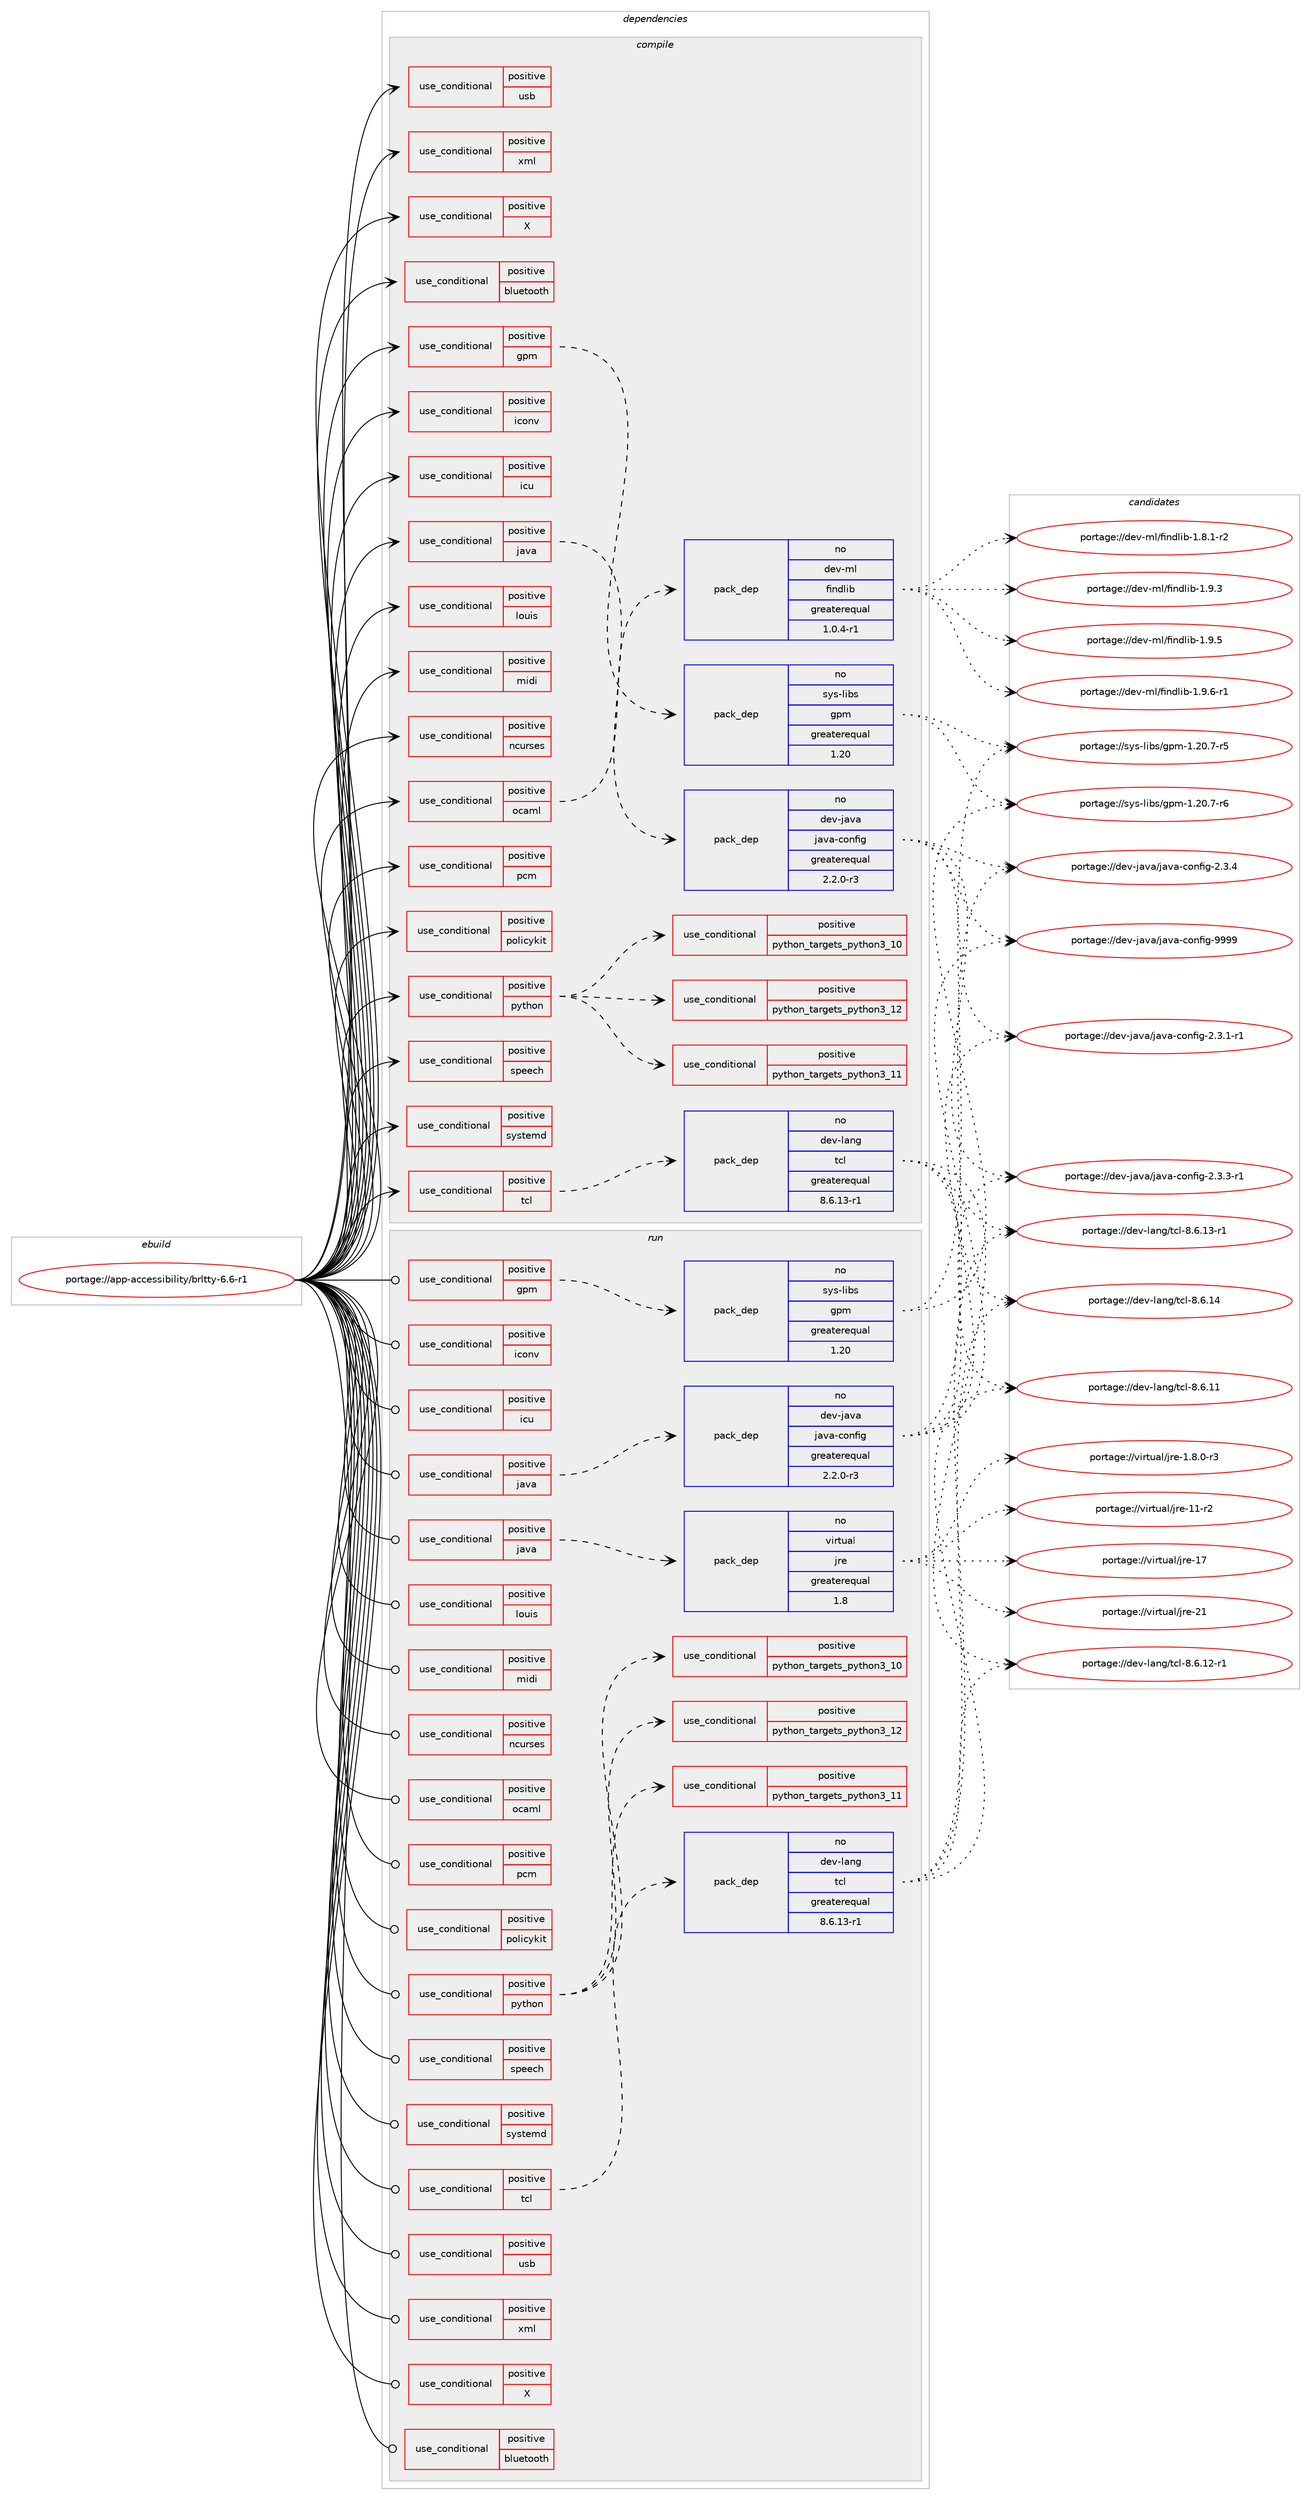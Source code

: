 digraph prolog {

# *************
# Graph options
# *************

newrank=true;
concentrate=true;
compound=true;
graph [rankdir=LR,fontname=Helvetica,fontsize=10,ranksep=1.5];#, ranksep=2.5, nodesep=0.2];
edge  [arrowhead=vee];
node  [fontname=Helvetica,fontsize=10];

# **********
# The ebuild
# **********

subgraph cluster_leftcol {
color=gray;
rank=same;
label=<<i>ebuild</i>>;
id [label="portage://app-accessibility/brltty-6.6-r1", color=red, width=4, href="../app-accessibility/brltty-6.6-r1.svg"];
}

# ****************
# The dependencies
# ****************

subgraph cluster_midcol {
color=gray;
label=<<i>dependencies</i>>;
subgraph cluster_compile {
fillcolor="#eeeeee";
style=filled;
label=<<i>compile</i>>;
subgraph cond29 {
dependency78 [label=<<TABLE BORDER="0" CELLBORDER="1" CELLSPACING="0" CELLPADDING="4"><TR><TD ROWSPAN="3" CELLPADDING="10">use_conditional</TD></TR><TR><TD>positive</TD></TR><TR><TD>X</TD></TR></TABLE>>, shape=none, color=red];
# *** BEGIN UNKNOWN DEPENDENCY TYPE (TODO) ***
# dependency78 -> package_dependency(portage://app-accessibility/brltty-6.6-r1,install,no,app-accessibility,at-spi2-core,none,[,,],[slot(2)],[])
# *** END UNKNOWN DEPENDENCY TYPE (TODO) ***

# *** BEGIN UNKNOWN DEPENDENCY TYPE (TODO) ***
# dependency78 -> package_dependency(portage://app-accessibility/brltty-6.6-r1,install,no,sys-apps,dbus,none,[,,],[],[])
# *** END UNKNOWN DEPENDENCY TYPE (TODO) ***

# *** BEGIN UNKNOWN DEPENDENCY TYPE (TODO) ***
# dependency78 -> package_dependency(portage://app-accessibility/brltty-6.6-r1,install,no,x11-libs,libX11,none,[,,],[],[])
# *** END UNKNOWN DEPENDENCY TYPE (TODO) ***

# *** BEGIN UNKNOWN DEPENDENCY TYPE (TODO) ***
# dependency78 -> package_dependency(portage://app-accessibility/brltty-6.6-r1,install,no,x11-libs,libXaw,none,[,,],[],[])
# *** END UNKNOWN DEPENDENCY TYPE (TODO) ***

# *** BEGIN UNKNOWN DEPENDENCY TYPE (TODO) ***
# dependency78 -> package_dependency(portage://app-accessibility/brltty-6.6-r1,install,no,x11-libs,libXfixes,none,[,,],[],[])
# *** END UNKNOWN DEPENDENCY TYPE (TODO) ***

# *** BEGIN UNKNOWN DEPENDENCY TYPE (TODO) ***
# dependency78 -> package_dependency(portage://app-accessibility/brltty-6.6-r1,install,no,x11-libs,libXt,none,[,,],[],[])
# *** END UNKNOWN DEPENDENCY TYPE (TODO) ***

# *** BEGIN UNKNOWN DEPENDENCY TYPE (TODO) ***
# dependency78 -> package_dependency(portage://app-accessibility/brltty-6.6-r1,install,no,x11-libs,libXtst,none,[,,],[],[])
# *** END UNKNOWN DEPENDENCY TYPE (TODO) ***

}
id:e -> dependency78:w [weight=20,style="solid",arrowhead="vee"];
subgraph cond30 {
dependency79 [label=<<TABLE BORDER="0" CELLBORDER="1" CELLSPACING="0" CELLPADDING="4"><TR><TD ROWSPAN="3" CELLPADDING="10">use_conditional</TD></TR><TR><TD>positive</TD></TR><TR><TD>bluetooth</TD></TR></TABLE>>, shape=none, color=red];
# *** BEGIN UNKNOWN DEPENDENCY TYPE (TODO) ***
# dependency79 -> package_dependency(portage://app-accessibility/brltty-6.6-r1,install,no,sys-apps,dbus,none,[,,],[],[])
# *** END UNKNOWN DEPENDENCY TYPE (TODO) ***

# *** BEGIN UNKNOWN DEPENDENCY TYPE (TODO) ***
# dependency79 -> package_dependency(portage://app-accessibility/brltty-6.6-r1,install,no,net-wireless,bluez,none,[,,],[],[])
# *** END UNKNOWN DEPENDENCY TYPE (TODO) ***

}
id:e -> dependency79:w [weight=20,style="solid",arrowhead="vee"];
subgraph cond31 {
dependency80 [label=<<TABLE BORDER="0" CELLBORDER="1" CELLSPACING="0" CELLPADDING="4"><TR><TD ROWSPAN="3" CELLPADDING="10">use_conditional</TD></TR><TR><TD>positive</TD></TR><TR><TD>gpm</TD></TR></TABLE>>, shape=none, color=red];
subgraph pack50 {
dependency81 [label=<<TABLE BORDER="0" CELLBORDER="1" CELLSPACING="0" CELLPADDING="4" WIDTH="220"><TR><TD ROWSPAN="6" CELLPADDING="30">pack_dep</TD></TR><TR><TD WIDTH="110">no</TD></TR><TR><TD>sys-libs</TD></TR><TR><TD>gpm</TD></TR><TR><TD>greaterequal</TD></TR><TR><TD>1.20</TD></TR></TABLE>>, shape=none, color=blue];
}
dependency80:e -> dependency81:w [weight=20,style="dashed",arrowhead="vee"];
}
id:e -> dependency80:w [weight=20,style="solid",arrowhead="vee"];
subgraph cond32 {
dependency82 [label=<<TABLE BORDER="0" CELLBORDER="1" CELLSPACING="0" CELLPADDING="4"><TR><TD ROWSPAN="3" CELLPADDING="10">use_conditional</TD></TR><TR><TD>positive</TD></TR><TR><TD>iconv</TD></TR></TABLE>>, shape=none, color=red];
# *** BEGIN UNKNOWN DEPENDENCY TYPE (TODO) ***
# dependency82 -> package_dependency(portage://app-accessibility/brltty-6.6-r1,install,no,virtual,libiconv,none,[,,],[],[])
# *** END UNKNOWN DEPENDENCY TYPE (TODO) ***

}
id:e -> dependency82:w [weight=20,style="solid",arrowhead="vee"];
subgraph cond33 {
dependency83 [label=<<TABLE BORDER="0" CELLBORDER="1" CELLSPACING="0" CELLPADDING="4"><TR><TD ROWSPAN="3" CELLPADDING="10">use_conditional</TD></TR><TR><TD>positive</TD></TR><TR><TD>icu</TD></TR></TABLE>>, shape=none, color=red];
# *** BEGIN UNKNOWN DEPENDENCY TYPE (TODO) ***
# dependency83 -> package_dependency(portage://app-accessibility/brltty-6.6-r1,install,no,dev-libs,icu,none,[,,],any_same_slot,[])
# *** END UNKNOWN DEPENDENCY TYPE (TODO) ***

}
id:e -> dependency83:w [weight=20,style="solid",arrowhead="vee"];
subgraph cond34 {
dependency84 [label=<<TABLE BORDER="0" CELLBORDER="1" CELLSPACING="0" CELLPADDING="4"><TR><TD ROWSPAN="3" CELLPADDING="10">use_conditional</TD></TR><TR><TD>positive</TD></TR><TR><TD>java</TD></TR></TABLE>>, shape=none, color=red];
subgraph pack51 {
dependency85 [label=<<TABLE BORDER="0" CELLBORDER="1" CELLSPACING="0" CELLPADDING="4" WIDTH="220"><TR><TD ROWSPAN="6" CELLPADDING="30">pack_dep</TD></TR><TR><TD WIDTH="110">no</TD></TR><TR><TD>dev-java</TD></TR><TR><TD>java-config</TD></TR><TR><TD>greaterequal</TD></TR><TR><TD>2.2.0-r3</TD></TR></TABLE>>, shape=none, color=blue];
}
dependency84:e -> dependency85:w [weight=20,style="dashed",arrowhead="vee"];
}
id:e -> dependency84:w [weight=20,style="solid",arrowhead="vee"];
subgraph cond35 {
dependency86 [label=<<TABLE BORDER="0" CELLBORDER="1" CELLSPACING="0" CELLPADDING="4"><TR><TD ROWSPAN="3" CELLPADDING="10">use_conditional</TD></TR><TR><TD>positive</TD></TR><TR><TD>louis</TD></TR></TABLE>>, shape=none, color=red];
# *** BEGIN UNKNOWN DEPENDENCY TYPE (TODO) ***
# dependency86 -> package_dependency(portage://app-accessibility/brltty-6.6-r1,install,no,dev-libs,liblouis,none,[,,],any_same_slot,[])
# *** END UNKNOWN DEPENDENCY TYPE (TODO) ***

}
id:e -> dependency86:w [weight=20,style="solid",arrowhead="vee"];
subgraph cond36 {
dependency87 [label=<<TABLE BORDER="0" CELLBORDER="1" CELLSPACING="0" CELLPADDING="4"><TR><TD ROWSPAN="3" CELLPADDING="10">use_conditional</TD></TR><TR><TD>positive</TD></TR><TR><TD>midi</TD></TR></TABLE>>, shape=none, color=red];
# *** BEGIN UNKNOWN DEPENDENCY TYPE (TODO) ***
# dependency87 -> package_dependency(portage://app-accessibility/brltty-6.6-r1,install,no,media-libs,alsa-lib,none,[,,],[],[])
# *** END UNKNOWN DEPENDENCY TYPE (TODO) ***

}
id:e -> dependency87:w [weight=20,style="solid",arrowhead="vee"];
subgraph cond37 {
dependency88 [label=<<TABLE BORDER="0" CELLBORDER="1" CELLSPACING="0" CELLPADDING="4"><TR><TD ROWSPAN="3" CELLPADDING="10">use_conditional</TD></TR><TR><TD>positive</TD></TR><TR><TD>ncurses</TD></TR></TABLE>>, shape=none, color=red];
# *** BEGIN UNKNOWN DEPENDENCY TYPE (TODO) ***
# dependency88 -> package_dependency(portage://app-accessibility/brltty-6.6-r1,install,no,sys-libs,ncurses,none,[,,],[slot(0),equal],[])
# *** END UNKNOWN DEPENDENCY TYPE (TODO) ***

}
id:e -> dependency88:w [weight=20,style="solid",arrowhead="vee"];
subgraph cond38 {
dependency89 [label=<<TABLE BORDER="0" CELLBORDER="1" CELLSPACING="0" CELLPADDING="4"><TR><TD ROWSPAN="3" CELLPADDING="10">use_conditional</TD></TR><TR><TD>positive</TD></TR><TR><TD>ocaml</TD></TR></TABLE>>, shape=none, color=red];
subgraph pack52 {
dependency90 [label=<<TABLE BORDER="0" CELLBORDER="1" CELLSPACING="0" CELLPADDING="4" WIDTH="220"><TR><TD ROWSPAN="6" CELLPADDING="30">pack_dep</TD></TR><TR><TD WIDTH="110">no</TD></TR><TR><TD>dev-ml</TD></TR><TR><TD>findlib</TD></TR><TR><TD>greaterequal</TD></TR><TR><TD>1.0.4-r1</TD></TR></TABLE>>, shape=none, color=blue];
}
dependency89:e -> dependency90:w [weight=20,style="dashed",arrowhead="vee"];
}
id:e -> dependency89:w [weight=20,style="solid",arrowhead="vee"];
subgraph cond39 {
dependency91 [label=<<TABLE BORDER="0" CELLBORDER="1" CELLSPACING="0" CELLPADDING="4"><TR><TD ROWSPAN="3" CELLPADDING="10">use_conditional</TD></TR><TR><TD>positive</TD></TR><TR><TD>pcm</TD></TR></TABLE>>, shape=none, color=red];
# *** BEGIN UNKNOWN DEPENDENCY TYPE (TODO) ***
# dependency91 -> package_dependency(portage://app-accessibility/brltty-6.6-r1,install,no,media-libs,alsa-lib,none,[,,],[],[])
# *** END UNKNOWN DEPENDENCY TYPE (TODO) ***

}
id:e -> dependency91:w [weight=20,style="solid",arrowhead="vee"];
subgraph cond40 {
dependency92 [label=<<TABLE BORDER="0" CELLBORDER="1" CELLSPACING="0" CELLPADDING="4"><TR><TD ROWSPAN="3" CELLPADDING="10">use_conditional</TD></TR><TR><TD>positive</TD></TR><TR><TD>policykit</TD></TR></TABLE>>, shape=none, color=red];
# *** BEGIN UNKNOWN DEPENDENCY TYPE (TODO) ***
# dependency92 -> package_dependency(portage://app-accessibility/brltty-6.6-r1,install,no,sys-auth,polkit,none,[,,],[],[])
# *** END UNKNOWN DEPENDENCY TYPE (TODO) ***

}
id:e -> dependency92:w [weight=20,style="solid",arrowhead="vee"];
subgraph cond41 {
dependency93 [label=<<TABLE BORDER="0" CELLBORDER="1" CELLSPACING="0" CELLPADDING="4"><TR><TD ROWSPAN="3" CELLPADDING="10">use_conditional</TD></TR><TR><TD>positive</TD></TR><TR><TD>python</TD></TR></TABLE>>, shape=none, color=red];
subgraph cond42 {
dependency94 [label=<<TABLE BORDER="0" CELLBORDER="1" CELLSPACING="0" CELLPADDING="4"><TR><TD ROWSPAN="3" CELLPADDING="10">use_conditional</TD></TR><TR><TD>positive</TD></TR><TR><TD>python_targets_python3_10</TD></TR></TABLE>>, shape=none, color=red];
# *** BEGIN UNKNOWN DEPENDENCY TYPE (TODO) ***
# dependency94 -> package_dependency(portage://app-accessibility/brltty-6.6-r1,install,no,dev-lang,python,none,[,,],[slot(3.10)],[])
# *** END UNKNOWN DEPENDENCY TYPE (TODO) ***

}
dependency93:e -> dependency94:w [weight=20,style="dashed",arrowhead="vee"];
subgraph cond43 {
dependency95 [label=<<TABLE BORDER="0" CELLBORDER="1" CELLSPACING="0" CELLPADDING="4"><TR><TD ROWSPAN="3" CELLPADDING="10">use_conditional</TD></TR><TR><TD>positive</TD></TR><TR><TD>python_targets_python3_11</TD></TR></TABLE>>, shape=none, color=red];
# *** BEGIN UNKNOWN DEPENDENCY TYPE (TODO) ***
# dependency95 -> package_dependency(portage://app-accessibility/brltty-6.6-r1,install,no,dev-lang,python,none,[,,],[slot(3.11)],[])
# *** END UNKNOWN DEPENDENCY TYPE (TODO) ***

}
dependency93:e -> dependency95:w [weight=20,style="dashed",arrowhead="vee"];
subgraph cond44 {
dependency96 [label=<<TABLE BORDER="0" CELLBORDER="1" CELLSPACING="0" CELLPADDING="4"><TR><TD ROWSPAN="3" CELLPADDING="10">use_conditional</TD></TR><TR><TD>positive</TD></TR><TR><TD>python_targets_python3_12</TD></TR></TABLE>>, shape=none, color=red];
# *** BEGIN UNKNOWN DEPENDENCY TYPE (TODO) ***
# dependency96 -> package_dependency(portage://app-accessibility/brltty-6.6-r1,install,no,dev-lang,python,none,[,,],[slot(3.12)],[])
# *** END UNKNOWN DEPENDENCY TYPE (TODO) ***

}
dependency93:e -> dependency96:w [weight=20,style="dashed",arrowhead="vee"];
# *** BEGIN UNKNOWN DEPENDENCY TYPE (TODO) ***
# dependency93 -> package_dependency(portage://app-accessibility/brltty-6.6-r1,install,no,dev-python,setuptools,none,[,,],[],[use(optenable(python_targets_python3_10),negative),use(optenable(python_targets_python3_11),negative),use(optenable(python_targets_python3_12),negative)])
# *** END UNKNOWN DEPENDENCY TYPE (TODO) ***

}
id:e -> dependency93:w [weight=20,style="solid",arrowhead="vee"];
subgraph cond45 {
dependency97 [label=<<TABLE BORDER="0" CELLBORDER="1" CELLSPACING="0" CELLPADDING="4"><TR><TD ROWSPAN="3" CELLPADDING="10">use_conditional</TD></TR><TR><TD>positive</TD></TR><TR><TD>speech</TD></TR></TABLE>>, shape=none, color=red];
# *** BEGIN UNKNOWN DEPENDENCY TYPE (TODO) ***
# dependency97 -> package_dependency(portage://app-accessibility/brltty-6.6-r1,install,no,app-accessibility,espeak-ng,none,[,,],[],[])
# *** END UNKNOWN DEPENDENCY TYPE (TODO) ***

# *** BEGIN UNKNOWN DEPENDENCY TYPE (TODO) ***
# dependency97 -> package_dependency(portage://app-accessibility/brltty-6.6-r1,install,no,app-accessibility,flite,none,[,,],[],[])
# *** END UNKNOWN DEPENDENCY TYPE (TODO) ***

# *** BEGIN UNKNOWN DEPENDENCY TYPE (TODO) ***
# dependency97 -> package_dependency(portage://app-accessibility/brltty-6.6-r1,install,no,app-accessibility,speech-dispatcher,none,[,,],[],[])
# *** END UNKNOWN DEPENDENCY TYPE (TODO) ***

}
id:e -> dependency97:w [weight=20,style="solid",arrowhead="vee"];
subgraph cond46 {
dependency98 [label=<<TABLE BORDER="0" CELLBORDER="1" CELLSPACING="0" CELLPADDING="4"><TR><TD ROWSPAN="3" CELLPADDING="10">use_conditional</TD></TR><TR><TD>positive</TD></TR><TR><TD>systemd</TD></TR></TABLE>>, shape=none, color=red];
# *** BEGIN UNKNOWN DEPENDENCY TYPE (TODO) ***
# dependency98 -> package_dependency(portage://app-accessibility/brltty-6.6-r1,install,no,sys-apps,systemd,none,[,,],[],[])
# *** END UNKNOWN DEPENDENCY TYPE (TODO) ***

}
id:e -> dependency98:w [weight=20,style="solid",arrowhead="vee"];
subgraph cond47 {
dependency99 [label=<<TABLE BORDER="0" CELLBORDER="1" CELLSPACING="0" CELLPADDING="4"><TR><TD ROWSPAN="3" CELLPADDING="10">use_conditional</TD></TR><TR><TD>positive</TD></TR><TR><TD>tcl</TD></TR></TABLE>>, shape=none, color=red];
subgraph pack53 {
dependency100 [label=<<TABLE BORDER="0" CELLBORDER="1" CELLSPACING="0" CELLPADDING="4" WIDTH="220"><TR><TD ROWSPAN="6" CELLPADDING="30">pack_dep</TD></TR><TR><TD WIDTH="110">no</TD></TR><TR><TD>dev-lang</TD></TR><TR><TD>tcl</TD></TR><TR><TD>greaterequal</TD></TR><TR><TD>8.6.13-r1</TD></TR></TABLE>>, shape=none, color=blue];
}
dependency99:e -> dependency100:w [weight=20,style="dashed",arrowhead="vee"];
}
id:e -> dependency99:w [weight=20,style="solid",arrowhead="vee"];
subgraph cond48 {
dependency101 [label=<<TABLE BORDER="0" CELLBORDER="1" CELLSPACING="0" CELLPADDING="4"><TR><TD ROWSPAN="3" CELLPADDING="10">use_conditional</TD></TR><TR><TD>positive</TD></TR><TR><TD>usb</TD></TR></TABLE>>, shape=none, color=red];
# *** BEGIN UNKNOWN DEPENDENCY TYPE (TODO) ***
# dependency101 -> package_dependency(portage://app-accessibility/brltty-6.6-r1,install,no,virtual,libusb,none,[,,],[slot(1)],[])
# *** END UNKNOWN DEPENDENCY TYPE (TODO) ***

}
id:e -> dependency101:w [weight=20,style="solid",arrowhead="vee"];
subgraph cond49 {
dependency102 [label=<<TABLE BORDER="0" CELLBORDER="1" CELLSPACING="0" CELLPADDING="4"><TR><TD ROWSPAN="3" CELLPADDING="10">use_conditional</TD></TR><TR><TD>positive</TD></TR><TR><TD>xml</TD></TR></TABLE>>, shape=none, color=red];
# *** BEGIN UNKNOWN DEPENDENCY TYPE (TODO) ***
# dependency102 -> package_dependency(portage://app-accessibility/brltty-6.6-r1,install,no,dev-libs,expat,none,[,,],[],[])
# *** END UNKNOWN DEPENDENCY TYPE (TODO) ***

}
id:e -> dependency102:w [weight=20,style="solid",arrowhead="vee"];
# *** BEGIN UNKNOWN DEPENDENCY TYPE (TODO) ***
# id -> package_dependency(portage://app-accessibility/brltty-6.6-r1,install,no,acct-group,brltty,none,[,,],[],[])
# *** END UNKNOWN DEPENDENCY TYPE (TODO) ***

# *** BEGIN UNKNOWN DEPENDENCY TYPE (TODO) ***
# id -> package_dependency(portage://app-accessibility/brltty-6.6-r1,install,no,acct-user,brltty,none,[,,],[],[])
# *** END UNKNOWN DEPENDENCY TYPE (TODO) ***

# *** BEGIN UNKNOWN DEPENDENCY TYPE (TODO) ***
# id -> package_dependency(portage://app-accessibility/brltty-6.6-r1,install,no,dev-libs,libpcre2,none,[,,],[],[use(enable(pcre32),none)])
# *** END UNKNOWN DEPENDENCY TYPE (TODO) ***

}
subgraph cluster_compileandrun {
fillcolor="#eeeeee";
style=filled;
label=<<i>compile and run</i>>;
}
subgraph cluster_run {
fillcolor="#eeeeee";
style=filled;
label=<<i>run</i>>;
subgraph cond50 {
dependency103 [label=<<TABLE BORDER="0" CELLBORDER="1" CELLSPACING="0" CELLPADDING="4"><TR><TD ROWSPAN="3" CELLPADDING="10">use_conditional</TD></TR><TR><TD>positive</TD></TR><TR><TD>X</TD></TR></TABLE>>, shape=none, color=red];
# *** BEGIN UNKNOWN DEPENDENCY TYPE (TODO) ***
# dependency103 -> package_dependency(portage://app-accessibility/brltty-6.6-r1,run,no,app-accessibility,at-spi2-core,none,[,,],[slot(2)],[])
# *** END UNKNOWN DEPENDENCY TYPE (TODO) ***

# *** BEGIN UNKNOWN DEPENDENCY TYPE (TODO) ***
# dependency103 -> package_dependency(portage://app-accessibility/brltty-6.6-r1,run,no,sys-apps,dbus,none,[,,],[],[])
# *** END UNKNOWN DEPENDENCY TYPE (TODO) ***

# *** BEGIN UNKNOWN DEPENDENCY TYPE (TODO) ***
# dependency103 -> package_dependency(portage://app-accessibility/brltty-6.6-r1,run,no,x11-libs,libX11,none,[,,],[],[])
# *** END UNKNOWN DEPENDENCY TYPE (TODO) ***

# *** BEGIN UNKNOWN DEPENDENCY TYPE (TODO) ***
# dependency103 -> package_dependency(portage://app-accessibility/brltty-6.6-r1,run,no,x11-libs,libXaw,none,[,,],[],[])
# *** END UNKNOWN DEPENDENCY TYPE (TODO) ***

# *** BEGIN UNKNOWN DEPENDENCY TYPE (TODO) ***
# dependency103 -> package_dependency(portage://app-accessibility/brltty-6.6-r1,run,no,x11-libs,libXfixes,none,[,,],[],[])
# *** END UNKNOWN DEPENDENCY TYPE (TODO) ***

# *** BEGIN UNKNOWN DEPENDENCY TYPE (TODO) ***
# dependency103 -> package_dependency(portage://app-accessibility/brltty-6.6-r1,run,no,x11-libs,libXt,none,[,,],[],[])
# *** END UNKNOWN DEPENDENCY TYPE (TODO) ***

# *** BEGIN UNKNOWN DEPENDENCY TYPE (TODO) ***
# dependency103 -> package_dependency(portage://app-accessibility/brltty-6.6-r1,run,no,x11-libs,libXtst,none,[,,],[],[])
# *** END UNKNOWN DEPENDENCY TYPE (TODO) ***

}
id:e -> dependency103:w [weight=20,style="solid",arrowhead="odot"];
subgraph cond51 {
dependency104 [label=<<TABLE BORDER="0" CELLBORDER="1" CELLSPACING="0" CELLPADDING="4"><TR><TD ROWSPAN="3" CELLPADDING="10">use_conditional</TD></TR><TR><TD>positive</TD></TR><TR><TD>bluetooth</TD></TR></TABLE>>, shape=none, color=red];
# *** BEGIN UNKNOWN DEPENDENCY TYPE (TODO) ***
# dependency104 -> package_dependency(portage://app-accessibility/brltty-6.6-r1,run,no,sys-apps,dbus,none,[,,],[],[])
# *** END UNKNOWN DEPENDENCY TYPE (TODO) ***

# *** BEGIN UNKNOWN DEPENDENCY TYPE (TODO) ***
# dependency104 -> package_dependency(portage://app-accessibility/brltty-6.6-r1,run,no,net-wireless,bluez,none,[,,],[],[])
# *** END UNKNOWN DEPENDENCY TYPE (TODO) ***

}
id:e -> dependency104:w [weight=20,style="solid",arrowhead="odot"];
subgraph cond52 {
dependency105 [label=<<TABLE BORDER="0" CELLBORDER="1" CELLSPACING="0" CELLPADDING="4"><TR><TD ROWSPAN="3" CELLPADDING="10">use_conditional</TD></TR><TR><TD>positive</TD></TR><TR><TD>gpm</TD></TR></TABLE>>, shape=none, color=red];
subgraph pack54 {
dependency106 [label=<<TABLE BORDER="0" CELLBORDER="1" CELLSPACING="0" CELLPADDING="4" WIDTH="220"><TR><TD ROWSPAN="6" CELLPADDING="30">pack_dep</TD></TR><TR><TD WIDTH="110">no</TD></TR><TR><TD>sys-libs</TD></TR><TR><TD>gpm</TD></TR><TR><TD>greaterequal</TD></TR><TR><TD>1.20</TD></TR></TABLE>>, shape=none, color=blue];
}
dependency105:e -> dependency106:w [weight=20,style="dashed",arrowhead="vee"];
}
id:e -> dependency105:w [weight=20,style="solid",arrowhead="odot"];
subgraph cond53 {
dependency107 [label=<<TABLE BORDER="0" CELLBORDER="1" CELLSPACING="0" CELLPADDING="4"><TR><TD ROWSPAN="3" CELLPADDING="10">use_conditional</TD></TR><TR><TD>positive</TD></TR><TR><TD>iconv</TD></TR></TABLE>>, shape=none, color=red];
# *** BEGIN UNKNOWN DEPENDENCY TYPE (TODO) ***
# dependency107 -> package_dependency(portage://app-accessibility/brltty-6.6-r1,run,no,virtual,libiconv,none,[,,],[],[])
# *** END UNKNOWN DEPENDENCY TYPE (TODO) ***

}
id:e -> dependency107:w [weight=20,style="solid",arrowhead="odot"];
subgraph cond54 {
dependency108 [label=<<TABLE BORDER="0" CELLBORDER="1" CELLSPACING="0" CELLPADDING="4"><TR><TD ROWSPAN="3" CELLPADDING="10">use_conditional</TD></TR><TR><TD>positive</TD></TR><TR><TD>icu</TD></TR></TABLE>>, shape=none, color=red];
# *** BEGIN UNKNOWN DEPENDENCY TYPE (TODO) ***
# dependency108 -> package_dependency(portage://app-accessibility/brltty-6.6-r1,run,no,dev-libs,icu,none,[,,],any_same_slot,[])
# *** END UNKNOWN DEPENDENCY TYPE (TODO) ***

}
id:e -> dependency108:w [weight=20,style="solid",arrowhead="odot"];
subgraph cond55 {
dependency109 [label=<<TABLE BORDER="0" CELLBORDER="1" CELLSPACING="0" CELLPADDING="4"><TR><TD ROWSPAN="3" CELLPADDING="10">use_conditional</TD></TR><TR><TD>positive</TD></TR><TR><TD>java</TD></TR></TABLE>>, shape=none, color=red];
subgraph pack55 {
dependency110 [label=<<TABLE BORDER="0" CELLBORDER="1" CELLSPACING="0" CELLPADDING="4" WIDTH="220"><TR><TD ROWSPAN="6" CELLPADDING="30">pack_dep</TD></TR><TR><TD WIDTH="110">no</TD></TR><TR><TD>dev-java</TD></TR><TR><TD>java-config</TD></TR><TR><TD>greaterequal</TD></TR><TR><TD>2.2.0-r3</TD></TR></TABLE>>, shape=none, color=blue];
}
dependency109:e -> dependency110:w [weight=20,style="dashed",arrowhead="vee"];
}
id:e -> dependency109:w [weight=20,style="solid",arrowhead="odot"];
subgraph cond56 {
dependency111 [label=<<TABLE BORDER="0" CELLBORDER="1" CELLSPACING="0" CELLPADDING="4"><TR><TD ROWSPAN="3" CELLPADDING="10">use_conditional</TD></TR><TR><TD>positive</TD></TR><TR><TD>java</TD></TR></TABLE>>, shape=none, color=red];
subgraph pack56 {
dependency112 [label=<<TABLE BORDER="0" CELLBORDER="1" CELLSPACING="0" CELLPADDING="4" WIDTH="220"><TR><TD ROWSPAN="6" CELLPADDING="30">pack_dep</TD></TR><TR><TD WIDTH="110">no</TD></TR><TR><TD>virtual</TD></TR><TR><TD>jre</TD></TR><TR><TD>greaterequal</TD></TR><TR><TD>1.8</TD></TR></TABLE>>, shape=none, color=blue];
}
dependency111:e -> dependency112:w [weight=20,style="dashed",arrowhead="vee"];
}
id:e -> dependency111:w [weight=20,style="solid",arrowhead="odot"];
subgraph cond57 {
dependency113 [label=<<TABLE BORDER="0" CELLBORDER="1" CELLSPACING="0" CELLPADDING="4"><TR><TD ROWSPAN="3" CELLPADDING="10">use_conditional</TD></TR><TR><TD>positive</TD></TR><TR><TD>louis</TD></TR></TABLE>>, shape=none, color=red];
# *** BEGIN UNKNOWN DEPENDENCY TYPE (TODO) ***
# dependency113 -> package_dependency(portage://app-accessibility/brltty-6.6-r1,run,no,dev-libs,liblouis,none,[,,],any_same_slot,[])
# *** END UNKNOWN DEPENDENCY TYPE (TODO) ***

}
id:e -> dependency113:w [weight=20,style="solid",arrowhead="odot"];
subgraph cond58 {
dependency114 [label=<<TABLE BORDER="0" CELLBORDER="1" CELLSPACING="0" CELLPADDING="4"><TR><TD ROWSPAN="3" CELLPADDING="10">use_conditional</TD></TR><TR><TD>positive</TD></TR><TR><TD>midi</TD></TR></TABLE>>, shape=none, color=red];
# *** BEGIN UNKNOWN DEPENDENCY TYPE (TODO) ***
# dependency114 -> package_dependency(portage://app-accessibility/brltty-6.6-r1,run,no,media-libs,alsa-lib,none,[,,],[],[])
# *** END UNKNOWN DEPENDENCY TYPE (TODO) ***

}
id:e -> dependency114:w [weight=20,style="solid",arrowhead="odot"];
subgraph cond59 {
dependency115 [label=<<TABLE BORDER="0" CELLBORDER="1" CELLSPACING="0" CELLPADDING="4"><TR><TD ROWSPAN="3" CELLPADDING="10">use_conditional</TD></TR><TR><TD>positive</TD></TR><TR><TD>ncurses</TD></TR></TABLE>>, shape=none, color=red];
# *** BEGIN UNKNOWN DEPENDENCY TYPE (TODO) ***
# dependency115 -> package_dependency(portage://app-accessibility/brltty-6.6-r1,run,no,sys-libs,ncurses,none,[,,],[slot(0),equal],[])
# *** END UNKNOWN DEPENDENCY TYPE (TODO) ***

}
id:e -> dependency115:w [weight=20,style="solid",arrowhead="odot"];
subgraph cond60 {
dependency116 [label=<<TABLE BORDER="0" CELLBORDER="1" CELLSPACING="0" CELLPADDING="4"><TR><TD ROWSPAN="3" CELLPADDING="10">use_conditional</TD></TR><TR><TD>positive</TD></TR><TR><TD>ocaml</TD></TR></TABLE>>, shape=none, color=red];
# *** BEGIN UNKNOWN DEPENDENCY TYPE (TODO) ***
# dependency116 -> package_dependency(portage://app-accessibility/brltty-6.6-r1,run,no,dev-lang,ocaml,none,[,,],any_same_slot,[use(optenable(ocamlopt),none)])
# *** END UNKNOWN DEPENDENCY TYPE (TODO) ***

}
id:e -> dependency116:w [weight=20,style="solid",arrowhead="odot"];
subgraph cond61 {
dependency117 [label=<<TABLE BORDER="0" CELLBORDER="1" CELLSPACING="0" CELLPADDING="4"><TR><TD ROWSPAN="3" CELLPADDING="10">use_conditional</TD></TR><TR><TD>positive</TD></TR><TR><TD>pcm</TD></TR></TABLE>>, shape=none, color=red];
# *** BEGIN UNKNOWN DEPENDENCY TYPE (TODO) ***
# dependency117 -> package_dependency(portage://app-accessibility/brltty-6.6-r1,run,no,media-libs,alsa-lib,none,[,,],[],[])
# *** END UNKNOWN DEPENDENCY TYPE (TODO) ***

}
id:e -> dependency117:w [weight=20,style="solid",arrowhead="odot"];
subgraph cond62 {
dependency118 [label=<<TABLE BORDER="0" CELLBORDER="1" CELLSPACING="0" CELLPADDING="4"><TR><TD ROWSPAN="3" CELLPADDING="10">use_conditional</TD></TR><TR><TD>positive</TD></TR><TR><TD>policykit</TD></TR></TABLE>>, shape=none, color=red];
# *** BEGIN UNKNOWN DEPENDENCY TYPE (TODO) ***
# dependency118 -> package_dependency(portage://app-accessibility/brltty-6.6-r1,run,no,sys-auth,polkit,none,[,,],[],[])
# *** END UNKNOWN DEPENDENCY TYPE (TODO) ***

}
id:e -> dependency118:w [weight=20,style="solid",arrowhead="odot"];
subgraph cond63 {
dependency119 [label=<<TABLE BORDER="0" CELLBORDER="1" CELLSPACING="0" CELLPADDING="4"><TR><TD ROWSPAN="3" CELLPADDING="10">use_conditional</TD></TR><TR><TD>positive</TD></TR><TR><TD>python</TD></TR></TABLE>>, shape=none, color=red];
subgraph cond64 {
dependency120 [label=<<TABLE BORDER="0" CELLBORDER="1" CELLSPACING="0" CELLPADDING="4"><TR><TD ROWSPAN="3" CELLPADDING="10">use_conditional</TD></TR><TR><TD>positive</TD></TR><TR><TD>python_targets_python3_10</TD></TR></TABLE>>, shape=none, color=red];
# *** BEGIN UNKNOWN DEPENDENCY TYPE (TODO) ***
# dependency120 -> package_dependency(portage://app-accessibility/brltty-6.6-r1,run,no,dev-lang,python,none,[,,],[slot(3.10)],[])
# *** END UNKNOWN DEPENDENCY TYPE (TODO) ***

}
dependency119:e -> dependency120:w [weight=20,style="dashed",arrowhead="vee"];
subgraph cond65 {
dependency121 [label=<<TABLE BORDER="0" CELLBORDER="1" CELLSPACING="0" CELLPADDING="4"><TR><TD ROWSPAN="3" CELLPADDING="10">use_conditional</TD></TR><TR><TD>positive</TD></TR><TR><TD>python_targets_python3_11</TD></TR></TABLE>>, shape=none, color=red];
# *** BEGIN UNKNOWN DEPENDENCY TYPE (TODO) ***
# dependency121 -> package_dependency(portage://app-accessibility/brltty-6.6-r1,run,no,dev-lang,python,none,[,,],[slot(3.11)],[])
# *** END UNKNOWN DEPENDENCY TYPE (TODO) ***

}
dependency119:e -> dependency121:w [weight=20,style="dashed",arrowhead="vee"];
subgraph cond66 {
dependency122 [label=<<TABLE BORDER="0" CELLBORDER="1" CELLSPACING="0" CELLPADDING="4"><TR><TD ROWSPAN="3" CELLPADDING="10">use_conditional</TD></TR><TR><TD>positive</TD></TR><TR><TD>python_targets_python3_12</TD></TR></TABLE>>, shape=none, color=red];
# *** BEGIN UNKNOWN DEPENDENCY TYPE (TODO) ***
# dependency122 -> package_dependency(portage://app-accessibility/brltty-6.6-r1,run,no,dev-lang,python,none,[,,],[slot(3.12)],[])
# *** END UNKNOWN DEPENDENCY TYPE (TODO) ***

}
dependency119:e -> dependency122:w [weight=20,style="dashed",arrowhead="vee"];
# *** BEGIN UNKNOWN DEPENDENCY TYPE (TODO) ***
# dependency119 -> package_dependency(portage://app-accessibility/brltty-6.6-r1,run,no,dev-python,setuptools,none,[,,],[],[use(optenable(python_targets_python3_10),negative),use(optenable(python_targets_python3_11),negative),use(optenable(python_targets_python3_12),negative)])
# *** END UNKNOWN DEPENDENCY TYPE (TODO) ***

}
id:e -> dependency119:w [weight=20,style="solid",arrowhead="odot"];
subgraph cond67 {
dependency123 [label=<<TABLE BORDER="0" CELLBORDER="1" CELLSPACING="0" CELLPADDING="4"><TR><TD ROWSPAN="3" CELLPADDING="10">use_conditional</TD></TR><TR><TD>positive</TD></TR><TR><TD>speech</TD></TR></TABLE>>, shape=none, color=red];
# *** BEGIN UNKNOWN DEPENDENCY TYPE (TODO) ***
# dependency123 -> package_dependency(portage://app-accessibility/brltty-6.6-r1,run,no,app-accessibility,espeak-ng,none,[,,],[],[])
# *** END UNKNOWN DEPENDENCY TYPE (TODO) ***

# *** BEGIN UNKNOWN DEPENDENCY TYPE (TODO) ***
# dependency123 -> package_dependency(portage://app-accessibility/brltty-6.6-r1,run,no,app-accessibility,flite,none,[,,],[],[])
# *** END UNKNOWN DEPENDENCY TYPE (TODO) ***

# *** BEGIN UNKNOWN DEPENDENCY TYPE (TODO) ***
# dependency123 -> package_dependency(portage://app-accessibility/brltty-6.6-r1,run,no,app-accessibility,speech-dispatcher,none,[,,],[],[])
# *** END UNKNOWN DEPENDENCY TYPE (TODO) ***

}
id:e -> dependency123:w [weight=20,style="solid",arrowhead="odot"];
subgraph cond68 {
dependency124 [label=<<TABLE BORDER="0" CELLBORDER="1" CELLSPACING="0" CELLPADDING="4"><TR><TD ROWSPAN="3" CELLPADDING="10">use_conditional</TD></TR><TR><TD>positive</TD></TR><TR><TD>systemd</TD></TR></TABLE>>, shape=none, color=red];
# *** BEGIN UNKNOWN DEPENDENCY TYPE (TODO) ***
# dependency124 -> package_dependency(portage://app-accessibility/brltty-6.6-r1,run,no,sys-apps,systemd,none,[,,],[],[])
# *** END UNKNOWN DEPENDENCY TYPE (TODO) ***

}
id:e -> dependency124:w [weight=20,style="solid",arrowhead="odot"];
subgraph cond69 {
dependency125 [label=<<TABLE BORDER="0" CELLBORDER="1" CELLSPACING="0" CELLPADDING="4"><TR><TD ROWSPAN="3" CELLPADDING="10">use_conditional</TD></TR><TR><TD>positive</TD></TR><TR><TD>tcl</TD></TR></TABLE>>, shape=none, color=red];
subgraph pack57 {
dependency126 [label=<<TABLE BORDER="0" CELLBORDER="1" CELLSPACING="0" CELLPADDING="4" WIDTH="220"><TR><TD ROWSPAN="6" CELLPADDING="30">pack_dep</TD></TR><TR><TD WIDTH="110">no</TD></TR><TR><TD>dev-lang</TD></TR><TR><TD>tcl</TD></TR><TR><TD>greaterequal</TD></TR><TR><TD>8.6.13-r1</TD></TR></TABLE>>, shape=none, color=blue];
}
dependency125:e -> dependency126:w [weight=20,style="dashed",arrowhead="vee"];
}
id:e -> dependency125:w [weight=20,style="solid",arrowhead="odot"];
subgraph cond70 {
dependency127 [label=<<TABLE BORDER="0" CELLBORDER="1" CELLSPACING="0" CELLPADDING="4"><TR><TD ROWSPAN="3" CELLPADDING="10">use_conditional</TD></TR><TR><TD>positive</TD></TR><TR><TD>usb</TD></TR></TABLE>>, shape=none, color=red];
# *** BEGIN UNKNOWN DEPENDENCY TYPE (TODO) ***
# dependency127 -> package_dependency(portage://app-accessibility/brltty-6.6-r1,run,no,virtual,libusb,none,[,,],[slot(1)],[])
# *** END UNKNOWN DEPENDENCY TYPE (TODO) ***

}
id:e -> dependency127:w [weight=20,style="solid",arrowhead="odot"];
subgraph cond71 {
dependency128 [label=<<TABLE BORDER="0" CELLBORDER="1" CELLSPACING="0" CELLPADDING="4"><TR><TD ROWSPAN="3" CELLPADDING="10">use_conditional</TD></TR><TR><TD>positive</TD></TR><TR><TD>xml</TD></TR></TABLE>>, shape=none, color=red];
# *** BEGIN UNKNOWN DEPENDENCY TYPE (TODO) ***
# dependency128 -> package_dependency(portage://app-accessibility/brltty-6.6-r1,run,no,dev-libs,expat,none,[,,],[],[])
# *** END UNKNOWN DEPENDENCY TYPE (TODO) ***

}
id:e -> dependency128:w [weight=20,style="solid",arrowhead="odot"];
# *** BEGIN UNKNOWN DEPENDENCY TYPE (TODO) ***
# id -> package_dependency(portage://app-accessibility/brltty-6.6-r1,run,no,acct-group,brltty,none,[,,],[],[])
# *** END UNKNOWN DEPENDENCY TYPE (TODO) ***

# *** BEGIN UNKNOWN DEPENDENCY TYPE (TODO) ***
# id -> package_dependency(portage://app-accessibility/brltty-6.6-r1,run,no,acct-user,brltty,none,[,,],[],[])
# *** END UNKNOWN DEPENDENCY TYPE (TODO) ***

# *** BEGIN UNKNOWN DEPENDENCY TYPE (TODO) ***
# id -> package_dependency(portage://app-accessibility/brltty-6.6-r1,run,no,dev-libs,libpcre2,none,[,,],[],[use(enable(pcre32),none)])
# *** END UNKNOWN DEPENDENCY TYPE (TODO) ***

# *** BEGIN UNKNOWN DEPENDENCY TYPE (TODO) ***
# id -> package_dependency(portage://app-accessibility/brltty-6.6-r1,run,no,virtual,tmpfiles,none,[,,],[],[])
# *** END UNKNOWN DEPENDENCY TYPE (TODO) ***

}
}

# **************
# The candidates
# **************

subgraph cluster_choices {
rank=same;
color=gray;
label=<<i>candidates</i>>;

subgraph choice50 {
color=black;
nodesep=1;
choice115121115451081059811547103112109454946504846554511453 [label="portage://sys-libs/gpm-1.20.7-r5", color=red, width=4,href="../sys-libs/gpm-1.20.7-r5.svg"];
choice115121115451081059811547103112109454946504846554511454 [label="portage://sys-libs/gpm-1.20.7-r6", color=red, width=4,href="../sys-libs/gpm-1.20.7-r6.svg"];
dependency81:e -> choice115121115451081059811547103112109454946504846554511453:w [style=dotted,weight="100"];
dependency81:e -> choice115121115451081059811547103112109454946504846554511454:w [style=dotted,weight="100"];
}
subgraph choice51 {
color=black;
nodesep=1;
choice10010111845106971189747106971189745991111101021051034550465146494511449 [label="portage://dev-java/java-config-2.3.1-r1", color=red, width=4,href="../dev-java/java-config-2.3.1-r1.svg"];
choice10010111845106971189747106971189745991111101021051034550465146514511449 [label="portage://dev-java/java-config-2.3.3-r1", color=red, width=4,href="../dev-java/java-config-2.3.3-r1.svg"];
choice1001011184510697118974710697118974599111110102105103455046514652 [label="portage://dev-java/java-config-2.3.4", color=red, width=4,href="../dev-java/java-config-2.3.4.svg"];
choice10010111845106971189747106971189745991111101021051034557575757 [label="portage://dev-java/java-config-9999", color=red, width=4,href="../dev-java/java-config-9999.svg"];
dependency85:e -> choice10010111845106971189747106971189745991111101021051034550465146494511449:w [style=dotted,weight="100"];
dependency85:e -> choice10010111845106971189747106971189745991111101021051034550465146514511449:w [style=dotted,weight="100"];
dependency85:e -> choice1001011184510697118974710697118974599111110102105103455046514652:w [style=dotted,weight="100"];
dependency85:e -> choice10010111845106971189747106971189745991111101021051034557575757:w [style=dotted,weight="100"];
}
subgraph choice52 {
color=black;
nodesep=1;
choice1001011184510910847102105110100108105984549465646494511450 [label="portage://dev-ml/findlib-1.8.1-r2", color=red, width=4,href="../dev-ml/findlib-1.8.1-r2.svg"];
choice100101118451091084710210511010010810598454946574651 [label="portage://dev-ml/findlib-1.9.3", color=red, width=4,href="../dev-ml/findlib-1.9.3.svg"];
choice100101118451091084710210511010010810598454946574653 [label="portage://dev-ml/findlib-1.9.5", color=red, width=4,href="../dev-ml/findlib-1.9.5.svg"];
choice1001011184510910847102105110100108105984549465746544511449 [label="portage://dev-ml/findlib-1.9.6-r1", color=red, width=4,href="../dev-ml/findlib-1.9.6-r1.svg"];
dependency90:e -> choice1001011184510910847102105110100108105984549465646494511450:w [style=dotted,weight="100"];
dependency90:e -> choice100101118451091084710210511010010810598454946574651:w [style=dotted,weight="100"];
dependency90:e -> choice100101118451091084710210511010010810598454946574653:w [style=dotted,weight="100"];
dependency90:e -> choice1001011184510910847102105110100108105984549465746544511449:w [style=dotted,weight="100"];
}
subgraph choice53 {
color=black;
nodesep=1;
choice1001011184510897110103471169910845564654464949 [label="portage://dev-lang/tcl-8.6.11", color=red, width=4,href="../dev-lang/tcl-8.6.11.svg"];
choice10010111845108971101034711699108455646544649504511449 [label="portage://dev-lang/tcl-8.6.12-r1", color=red, width=4,href="../dev-lang/tcl-8.6.12-r1.svg"];
choice10010111845108971101034711699108455646544649514511449 [label="portage://dev-lang/tcl-8.6.13-r1", color=red, width=4,href="../dev-lang/tcl-8.6.13-r1.svg"];
choice1001011184510897110103471169910845564654464952 [label="portage://dev-lang/tcl-8.6.14", color=red, width=4,href="../dev-lang/tcl-8.6.14.svg"];
dependency100:e -> choice1001011184510897110103471169910845564654464949:w [style=dotted,weight="100"];
dependency100:e -> choice10010111845108971101034711699108455646544649504511449:w [style=dotted,weight="100"];
dependency100:e -> choice10010111845108971101034711699108455646544649514511449:w [style=dotted,weight="100"];
dependency100:e -> choice1001011184510897110103471169910845564654464952:w [style=dotted,weight="100"];
}
subgraph choice54 {
color=black;
nodesep=1;
choice115121115451081059811547103112109454946504846554511453 [label="portage://sys-libs/gpm-1.20.7-r5", color=red, width=4,href="../sys-libs/gpm-1.20.7-r5.svg"];
choice115121115451081059811547103112109454946504846554511454 [label="portage://sys-libs/gpm-1.20.7-r6", color=red, width=4,href="../sys-libs/gpm-1.20.7-r6.svg"];
dependency106:e -> choice115121115451081059811547103112109454946504846554511453:w [style=dotted,weight="100"];
dependency106:e -> choice115121115451081059811547103112109454946504846554511454:w [style=dotted,weight="100"];
}
subgraph choice55 {
color=black;
nodesep=1;
choice10010111845106971189747106971189745991111101021051034550465146494511449 [label="portage://dev-java/java-config-2.3.1-r1", color=red, width=4,href="../dev-java/java-config-2.3.1-r1.svg"];
choice10010111845106971189747106971189745991111101021051034550465146514511449 [label="portage://dev-java/java-config-2.3.3-r1", color=red, width=4,href="../dev-java/java-config-2.3.3-r1.svg"];
choice1001011184510697118974710697118974599111110102105103455046514652 [label="portage://dev-java/java-config-2.3.4", color=red, width=4,href="../dev-java/java-config-2.3.4.svg"];
choice10010111845106971189747106971189745991111101021051034557575757 [label="portage://dev-java/java-config-9999", color=red, width=4,href="../dev-java/java-config-9999.svg"];
dependency110:e -> choice10010111845106971189747106971189745991111101021051034550465146494511449:w [style=dotted,weight="100"];
dependency110:e -> choice10010111845106971189747106971189745991111101021051034550465146514511449:w [style=dotted,weight="100"];
dependency110:e -> choice1001011184510697118974710697118974599111110102105103455046514652:w [style=dotted,weight="100"];
dependency110:e -> choice10010111845106971189747106971189745991111101021051034557575757:w [style=dotted,weight="100"];
}
subgraph choice56 {
color=black;
nodesep=1;
choice11810511411611797108471061141014549465646484511451 [label="portage://virtual/jre-1.8.0-r3", color=red, width=4,href="../virtual/jre-1.8.0-r3.svg"];
choice11810511411611797108471061141014549494511450 [label="portage://virtual/jre-11-r2", color=red, width=4,href="../virtual/jre-11-r2.svg"];
choice1181051141161179710847106114101454955 [label="portage://virtual/jre-17", color=red, width=4,href="../virtual/jre-17.svg"];
choice1181051141161179710847106114101455049 [label="portage://virtual/jre-21", color=red, width=4,href="../virtual/jre-21.svg"];
dependency112:e -> choice11810511411611797108471061141014549465646484511451:w [style=dotted,weight="100"];
dependency112:e -> choice11810511411611797108471061141014549494511450:w [style=dotted,weight="100"];
dependency112:e -> choice1181051141161179710847106114101454955:w [style=dotted,weight="100"];
dependency112:e -> choice1181051141161179710847106114101455049:w [style=dotted,weight="100"];
}
subgraph choice57 {
color=black;
nodesep=1;
choice1001011184510897110103471169910845564654464949 [label="portage://dev-lang/tcl-8.6.11", color=red, width=4,href="../dev-lang/tcl-8.6.11.svg"];
choice10010111845108971101034711699108455646544649504511449 [label="portage://dev-lang/tcl-8.6.12-r1", color=red, width=4,href="../dev-lang/tcl-8.6.12-r1.svg"];
choice10010111845108971101034711699108455646544649514511449 [label="portage://dev-lang/tcl-8.6.13-r1", color=red, width=4,href="../dev-lang/tcl-8.6.13-r1.svg"];
choice1001011184510897110103471169910845564654464952 [label="portage://dev-lang/tcl-8.6.14", color=red, width=4,href="../dev-lang/tcl-8.6.14.svg"];
dependency126:e -> choice1001011184510897110103471169910845564654464949:w [style=dotted,weight="100"];
dependency126:e -> choice10010111845108971101034711699108455646544649504511449:w [style=dotted,weight="100"];
dependency126:e -> choice10010111845108971101034711699108455646544649514511449:w [style=dotted,weight="100"];
dependency126:e -> choice1001011184510897110103471169910845564654464952:w [style=dotted,weight="100"];
}
}

}
